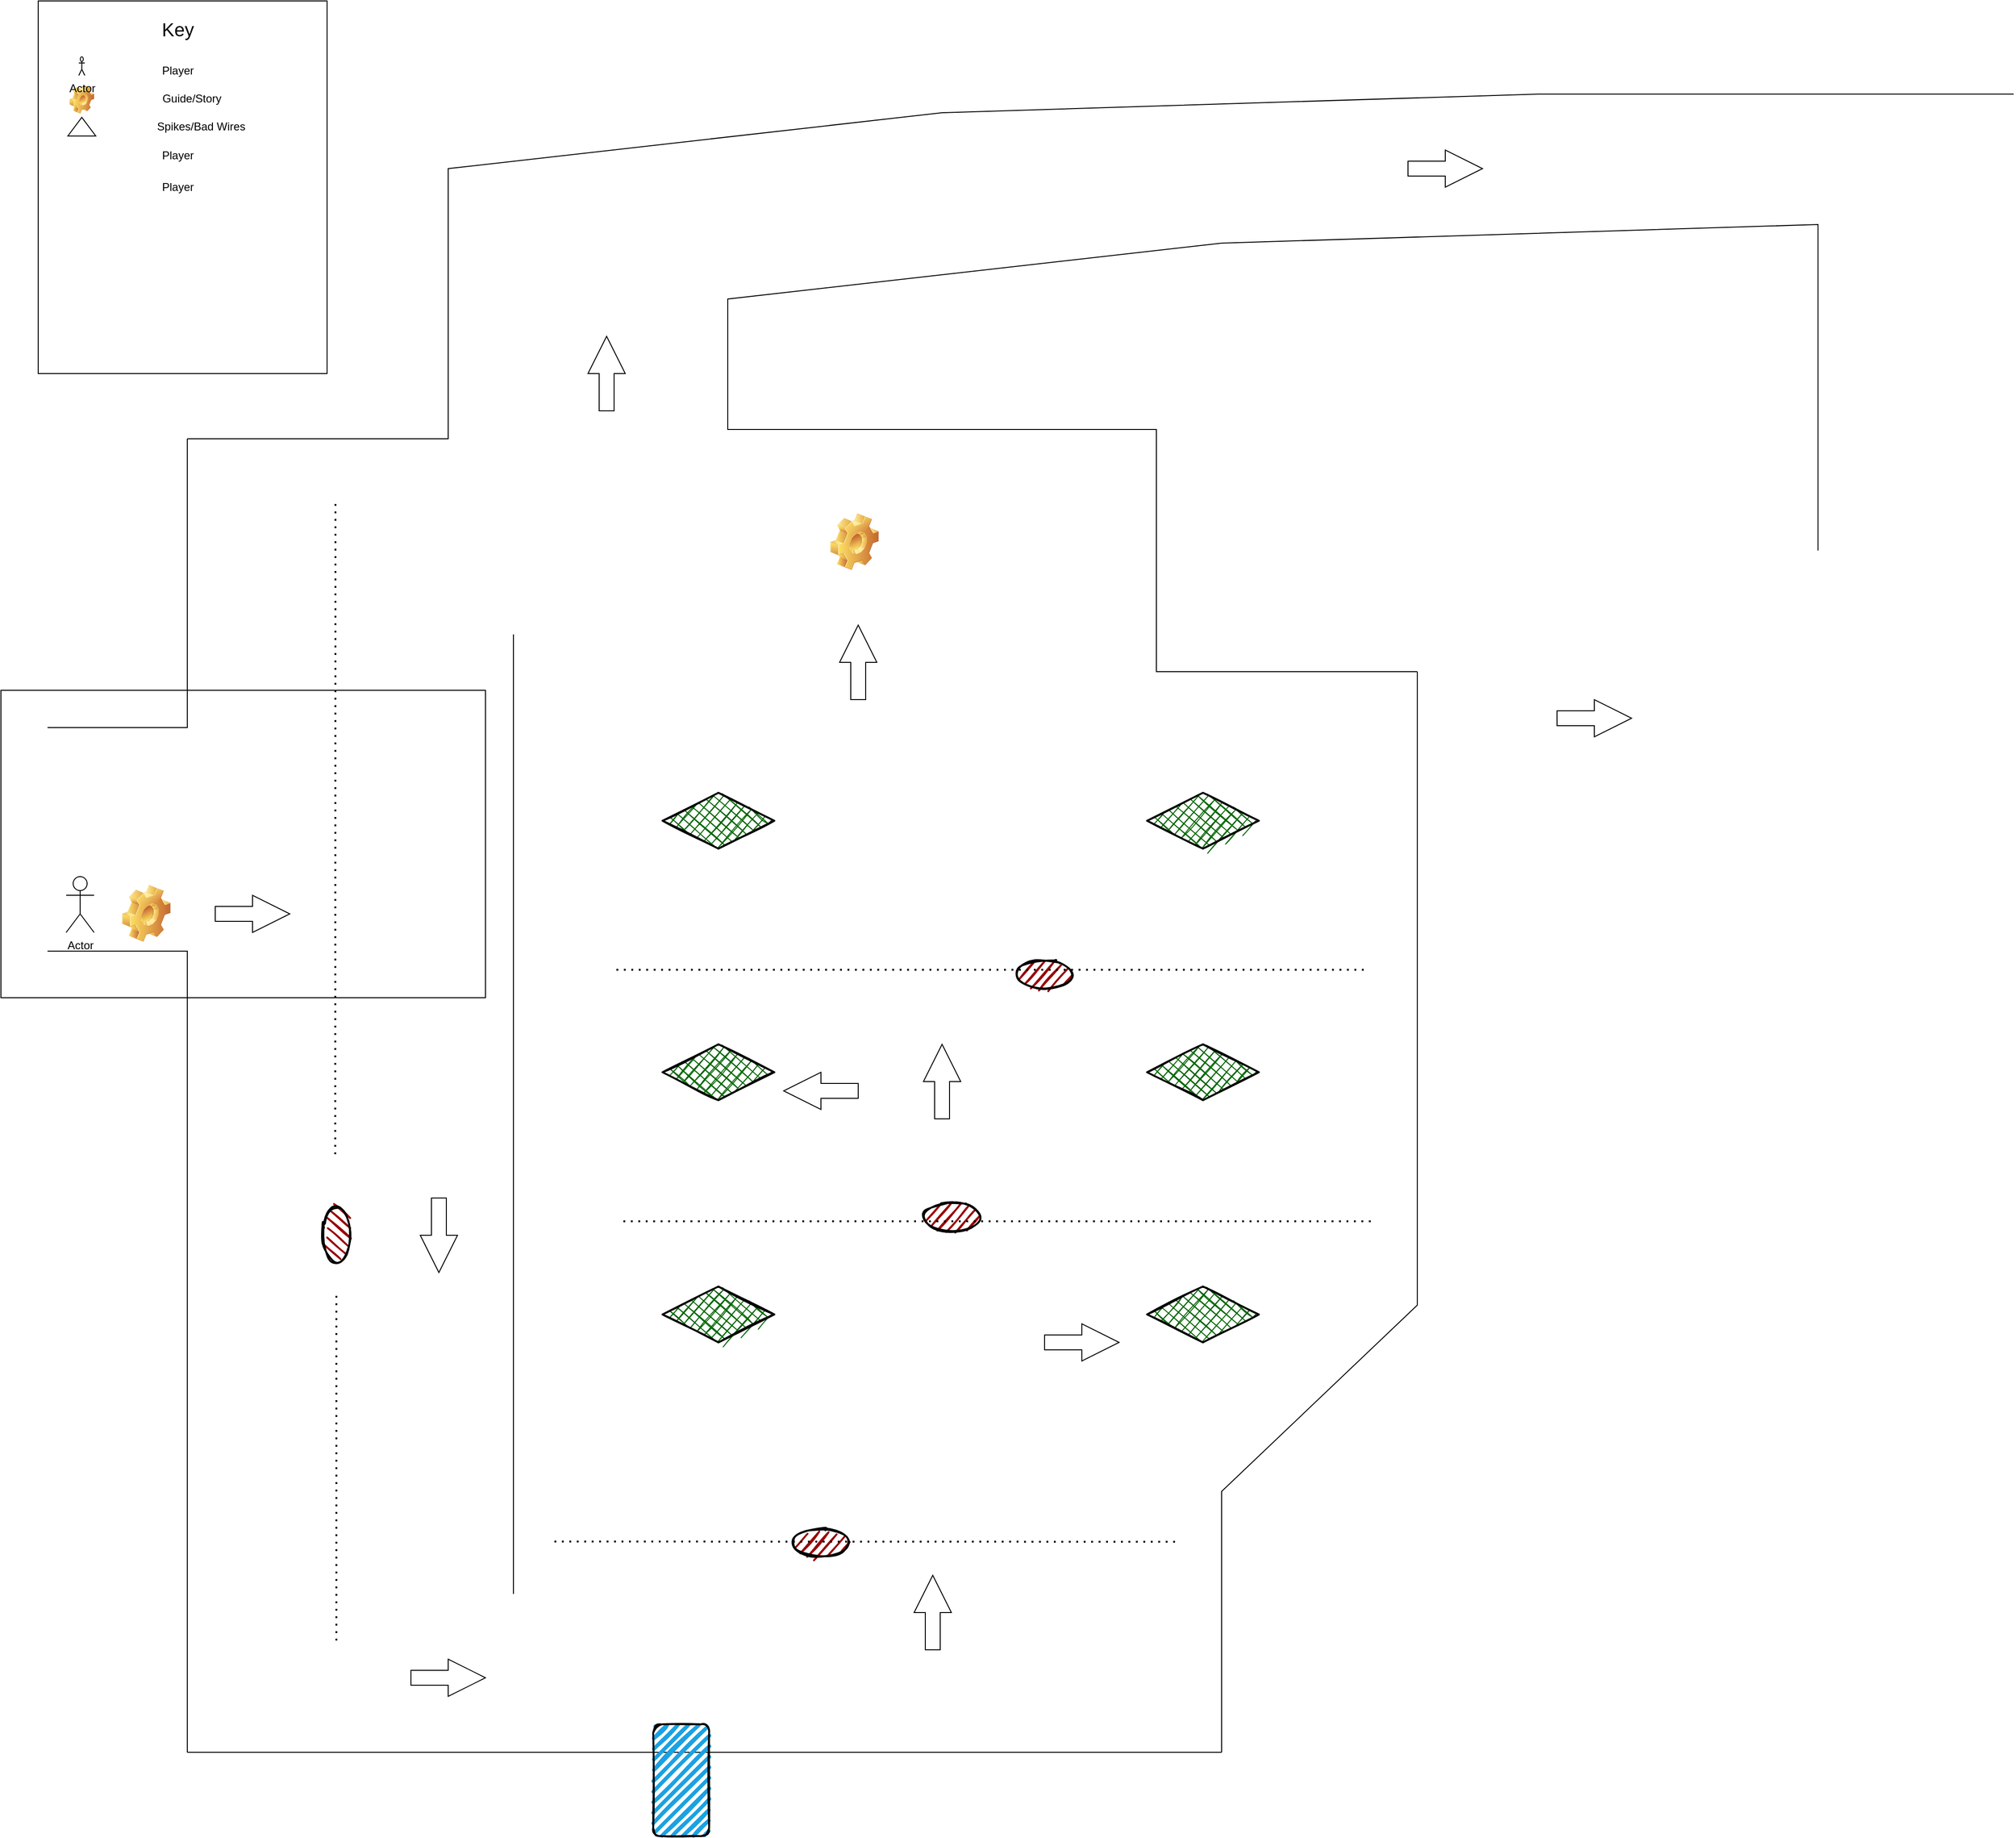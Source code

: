 <mxfile version="28.2.0">
  <diagram name="Page-1" id="zgL6Di7iJ0Y1lWAI3NUE">
    <mxGraphModel dx="4673" dy="434" grid="1" gridSize="10" guides="1" tooltips="1" connect="1" arrows="1" fold="1" page="1" pageScale="1" pageWidth="4000" pageHeight="2100" math="0" shadow="0">
      <root>
        <mxCell id="0" />
        <mxCell id="1" parent="0" />
        <mxCell id="pp7TLM8EPcdy0YVc-8Af-1" value="" style="rounded=0;whiteSpace=wrap;html=1;fillColor=none;strokeColor=light-dark(#000000,#FF1313);" parent="1" vertex="1">
          <mxGeometry x="-4000" y="780" width="520" height="330" as="geometry" />
        </mxCell>
        <mxCell id="pp7TLM8EPcdy0YVc-8Af-3" value="" style="endArrow=none;html=1;rounded=0;" parent="1" edge="1">
          <mxGeometry width="50" height="50" relative="1" as="geometry">
            <mxPoint x="-3950" y="820" as="sourcePoint" />
            <mxPoint x="-3800" y="510" as="targetPoint" />
            <Array as="points">
              <mxPoint x="-3800" y="820" />
            </Array>
          </mxGeometry>
        </mxCell>
        <mxCell id="pp7TLM8EPcdy0YVc-8Af-4" value="" style="endArrow=none;html=1;rounded=0;" parent="1" edge="1">
          <mxGeometry width="50" height="50" relative="1" as="geometry">
            <mxPoint x="-3950" y="1060" as="sourcePoint" />
            <mxPoint x="-3800" y="1920" as="targetPoint" />
            <Array as="points">
              <mxPoint x="-3800" y="1060" />
            </Array>
          </mxGeometry>
        </mxCell>
        <mxCell id="pp7TLM8EPcdy0YVc-8Af-5" value="" style="endArrow=none;html=1;rounded=0;" parent="1" edge="1">
          <mxGeometry width="50" height="50" relative="1" as="geometry">
            <mxPoint x="-3800" y="510" as="sourcePoint" />
            <mxPoint x="-3520" y="360" as="targetPoint" />
            <Array as="points">
              <mxPoint x="-3520" y="510" />
            </Array>
          </mxGeometry>
        </mxCell>
        <mxCell id="pp7TLM8EPcdy0YVc-8Af-6" value="Actor" style="shape=umlActor;verticalLabelPosition=bottom;verticalAlign=top;html=1;outlineConnect=0;" parent="1" vertex="1">
          <mxGeometry x="-3930" y="980" width="30" height="60" as="geometry" />
        </mxCell>
        <mxCell id="pp7TLM8EPcdy0YVc-8Af-7" value="" style="endArrow=none;html=1;rounded=0;" parent="1" edge="1">
          <mxGeometry width="50" height="50" relative="1" as="geometry">
            <mxPoint x="-3800" y="1920" as="sourcePoint" />
            <mxPoint x="-2690" y="1920" as="targetPoint" />
          </mxGeometry>
        </mxCell>
        <mxCell id="pp7TLM8EPcdy0YVc-8Af-8" value="" style="endArrow=none;html=1;rounded=0;" parent="1" edge="1">
          <mxGeometry width="50" height="50" relative="1" as="geometry">
            <mxPoint x="-2690" y="1920" as="sourcePoint" />
            <mxPoint x="-2480" y="760" as="targetPoint" />
            <Array as="points">
              <mxPoint x="-2690" y="1640" />
              <mxPoint x="-2480" y="1440" />
            </Array>
          </mxGeometry>
        </mxCell>
        <mxCell id="pp7TLM8EPcdy0YVc-8Af-9" value="" style="endArrow=none;html=1;rounded=0;" parent="1" edge="1">
          <mxGeometry width="50" height="50" relative="1" as="geometry">
            <mxPoint x="-2480" y="760" as="sourcePoint" />
            <mxPoint x="-2050" y="630" as="targetPoint" />
            <Array as="points">
              <mxPoint x="-2760" y="760" />
              <mxPoint x="-2760" y="500" />
              <mxPoint x="-3220" y="500" />
              <mxPoint x="-3220" y="360" />
              <mxPoint x="-2690" y="300" />
              <mxPoint x="-2050" y="280" />
            </Array>
          </mxGeometry>
        </mxCell>
        <mxCell id="pp7TLM8EPcdy0YVc-8Af-10" value="" style="endArrow=none;html=1;rounded=0;" parent="1" edge="1">
          <mxGeometry width="50" height="50" relative="1" as="geometry">
            <mxPoint x="-3520" y="360" as="sourcePoint" />
            <mxPoint x="-1840" y="140" as="targetPoint" />
            <Array as="points">
              <mxPoint x="-3520" y="360" />
              <mxPoint x="-3520" y="220" />
              <mxPoint x="-2990" y="160" />
              <mxPoint x="-2350" y="140" />
            </Array>
          </mxGeometry>
        </mxCell>
        <mxCell id="pp7TLM8EPcdy0YVc-8Af-11" value="" style="endArrow=none;html=1;rounded=0;" parent="1" edge="1">
          <mxGeometry width="50" height="50" relative="1" as="geometry">
            <mxPoint x="-3450" y="1670" as="sourcePoint" />
            <mxPoint x="-3450" y="1750" as="targetPoint" />
            <Array as="points">
              <mxPoint x="-3450" y="720" />
            </Array>
          </mxGeometry>
        </mxCell>
        <mxCell id="pp7TLM8EPcdy0YVc-8Af-12" value="" style="shape=image;html=1;verticalLabelPosition=bottom;verticalAlign=top;imageAspect=1;aspect=fixed;image=img/clipart/Gear_128x128.png" parent="1" vertex="1">
          <mxGeometry x="-3870" y="989" width="52" height="61" as="geometry" />
        </mxCell>
        <mxCell id="pp7TLM8EPcdy0YVc-8Af-13" value="" style="shape=image;html=1;verticalLabelPosition=bottom;verticalAlign=top;imageAspect=1;aspect=fixed;image=img/clipart/Gear_128x128.png" parent="1" vertex="1">
          <mxGeometry x="-3110" y="590" width="52" height="61" as="geometry" />
        </mxCell>
        <mxCell id="pp7TLM8EPcdy0YVc-8Af-14" value="" style="rhombus;whiteSpace=wrap;html=1;strokeWidth=2;fillWeight=-1;hachureGap=8;fillStyle=cross-hatch;fillColor=#006600;sketch=1;" parent="1" vertex="1">
          <mxGeometry x="-3290" y="890" width="120" height="60" as="geometry" />
        </mxCell>
        <mxCell id="pp7TLM8EPcdy0YVc-8Af-15" value="" style="rhombus;whiteSpace=wrap;html=1;strokeWidth=2;fillWeight=-1;hachureGap=8;fillStyle=cross-hatch;fillColor=#006600;sketch=1;" parent="1" vertex="1">
          <mxGeometry x="-2770" y="890" width="120" height="60" as="geometry" />
        </mxCell>
        <mxCell id="pp7TLM8EPcdy0YVc-8Af-16" value="" style="rhombus;whiteSpace=wrap;html=1;strokeWidth=2;fillWeight=-1;hachureGap=8;fillStyle=cross-hatch;fillColor=#006600;sketch=1;" parent="1" vertex="1">
          <mxGeometry x="-3290" y="1160" width="120" height="60" as="geometry" />
        </mxCell>
        <mxCell id="pp7TLM8EPcdy0YVc-8Af-17" value="" style="rhombus;whiteSpace=wrap;html=1;strokeWidth=2;fillWeight=-1;hachureGap=8;fillStyle=cross-hatch;fillColor=#006600;sketch=1;" parent="1" vertex="1">
          <mxGeometry x="-2770" y="1160" width="120" height="60" as="geometry" />
        </mxCell>
        <mxCell id="pp7TLM8EPcdy0YVc-8Af-18" value="" style="rhombus;whiteSpace=wrap;html=1;strokeWidth=2;fillWeight=-1;hachureGap=8;fillStyle=cross-hatch;fillColor=#006600;sketch=1;" parent="1" vertex="1">
          <mxGeometry x="-3290" y="1420" width="120" height="60" as="geometry" />
        </mxCell>
        <mxCell id="pp7TLM8EPcdy0YVc-8Af-19" value="" style="rhombus;whiteSpace=wrap;html=1;strokeWidth=2;fillWeight=-1;hachureGap=8;fillStyle=cross-hatch;fillColor=#006600;sketch=1;" parent="1" vertex="1">
          <mxGeometry x="-2770" y="1420" width="120" height="60" as="geometry" />
        </mxCell>
        <mxCell id="pp7TLM8EPcdy0YVc-8Af-22" value="" style="ellipse;whiteSpace=wrap;html=1;strokeWidth=2;fillWeight=2;hachureGap=8;fillColor=#990000;fillStyle=dots;sketch=1;" parent="1" vertex="1">
          <mxGeometry x="-3010" y="1330" width="60" height="30" as="geometry" />
        </mxCell>
        <mxCell id="pp7TLM8EPcdy0YVc-8Af-23" value="" style="ellipse;whiteSpace=wrap;html=1;strokeWidth=2;fillWeight=2;hachureGap=8;fillColor=#990000;fillStyle=dots;sketch=1;" parent="1" vertex="1">
          <mxGeometry x="-2910" y="1070" width="60" height="30" as="geometry" />
        </mxCell>
        <mxCell id="pp7TLM8EPcdy0YVc-8Af-24" value="" style="ellipse;whiteSpace=wrap;html=1;strokeWidth=2;fillWeight=2;hachureGap=8;fillColor=#990000;fillStyle=dots;sketch=1;" parent="1" vertex="1">
          <mxGeometry x="-3150" y="1680" width="60" height="30" as="geometry" />
        </mxCell>
        <mxCell id="pp7TLM8EPcdy0YVc-8Af-28" value="" style="rounded=1;whiteSpace=wrap;html=1;strokeWidth=2;fillWeight=4;hachureGap=8;hachureAngle=45;fillColor=#1ba1e2;sketch=1;rotation=90;" parent="1" vertex="1">
          <mxGeometry x="-3330" y="1920" width="120" height="60" as="geometry" />
        </mxCell>
        <mxCell id="pp7TLM8EPcdy0YVc-8Af-29" value="" style="ellipse;whiteSpace=wrap;html=1;strokeWidth=2;fillWeight=2;hachureGap=8;fillColor=#990000;fillStyle=dots;sketch=1;rotation=-90;" parent="1" vertex="1">
          <mxGeometry x="-3670" y="1350" width="60" height="30" as="geometry" />
        </mxCell>
        <mxCell id="pp7TLM8EPcdy0YVc-8Af-30" value="" style="endArrow=none;dashed=1;html=1;dashPattern=1 3;strokeWidth=2;rounded=0;" parent="1" edge="1">
          <mxGeometry width="50" height="50" relative="1" as="geometry">
            <mxPoint x="-3640" y="1430" as="sourcePoint" />
            <mxPoint x="-3640" y="1800" as="targetPoint" />
          </mxGeometry>
        </mxCell>
        <mxCell id="pp7TLM8EPcdy0YVc-8Af-31" value="" style="endArrow=none;dashed=1;html=1;dashPattern=1 3;strokeWidth=2;rounded=0;" parent="1" edge="1">
          <mxGeometry width="50" height="50" relative="1" as="geometry">
            <mxPoint x="-3641" y="580" as="sourcePoint" />
            <mxPoint x="-3641.25" y="1280" as="targetPoint" />
          </mxGeometry>
        </mxCell>
        <mxCell id="pp7TLM8EPcdy0YVc-8Af-32" value="" style="endArrow=none;dashed=1;html=1;dashPattern=1 3;strokeWidth=2;rounded=0;" parent="1" edge="1">
          <mxGeometry width="50" height="50" relative="1" as="geometry">
            <mxPoint x="-2530" y="1350" as="sourcePoint" />
            <mxPoint x="-3332.5" y="1350" as="targetPoint" />
          </mxGeometry>
        </mxCell>
        <mxCell id="pp7TLM8EPcdy0YVc-8Af-33" value="" style="endArrow=none;dashed=1;html=1;dashPattern=1 3;strokeWidth=2;rounded=0;" parent="1" edge="1">
          <mxGeometry width="50" height="50" relative="1" as="geometry">
            <mxPoint x="-2740" y="1694" as="sourcePoint" />
            <mxPoint x="-3410" y="1693.75" as="targetPoint" />
          </mxGeometry>
        </mxCell>
        <mxCell id="pp7TLM8EPcdy0YVc-8Af-34" value="" style="endArrow=none;dashed=1;html=1;dashPattern=1 3;strokeWidth=2;rounded=0;" parent="1" edge="1">
          <mxGeometry width="50" height="50" relative="1" as="geometry">
            <mxPoint x="-2537.5" y="1080" as="sourcePoint" />
            <mxPoint x="-3340" y="1080" as="targetPoint" />
          </mxGeometry>
        </mxCell>
        <mxCell id="pp7TLM8EPcdy0YVc-8Af-35" value="" style="html=1;shadow=0;dashed=0;align=center;verticalAlign=middle;shape=mxgraph.arrows2.arrow;dy=0.6;dx=40;notch=0;" parent="1" vertex="1">
          <mxGeometry x="-3770" y="1000" width="80" height="40" as="geometry" />
        </mxCell>
        <mxCell id="pp7TLM8EPcdy0YVc-8Af-41" value="" style="html=1;shadow=0;dashed=0;align=center;verticalAlign=middle;shape=mxgraph.arrows2.arrow;dy=0.6;dx=40;notch=0;rotation=90;" parent="1" vertex="1">
          <mxGeometry x="-3570" y="1345" width="80" height="40" as="geometry" />
        </mxCell>
        <mxCell id="pp7TLM8EPcdy0YVc-8Af-42" value="" style="html=1;shadow=0;dashed=0;align=center;verticalAlign=middle;shape=mxgraph.arrows2.arrow;dy=0.6;dx=40;notch=0;" parent="1" vertex="1">
          <mxGeometry x="-2330" y="790" width="80" height="40" as="geometry" />
        </mxCell>
        <mxCell id="pp7TLM8EPcdy0YVc-8Af-43" value="" style="html=1;shadow=0;dashed=0;align=center;verticalAlign=middle;shape=mxgraph.arrows2.arrow;dy=0.6;dx=40;notch=0;" parent="1" vertex="1">
          <mxGeometry x="-3560" y="1820" width="80" height="40" as="geometry" />
        </mxCell>
        <mxCell id="pp7TLM8EPcdy0YVc-8Af-44" value="" style="html=1;shadow=0;dashed=0;align=center;verticalAlign=middle;shape=mxgraph.arrows2.arrow;dy=0.6;dx=40;notch=0;rotation=-90;" parent="1" vertex="1">
          <mxGeometry x="-3040" y="1750" width="80" height="40" as="geometry" />
        </mxCell>
        <mxCell id="pp7TLM8EPcdy0YVc-8Af-45" value="" style="html=1;shadow=0;dashed=0;align=center;verticalAlign=middle;shape=mxgraph.arrows2.arrow;dy=0.6;dx=40;notch=0;rotation=-90;" parent="1" vertex="1">
          <mxGeometry x="-3030" y="1180" width="80" height="40" as="geometry" />
        </mxCell>
        <mxCell id="pp7TLM8EPcdy0YVc-8Af-46" value="" style="html=1;shadow=0;dashed=0;align=center;verticalAlign=middle;shape=mxgraph.arrows2.arrow;dy=0.6;dx=40;notch=0;" parent="1" vertex="1">
          <mxGeometry x="-2880" y="1460" width="80" height="40" as="geometry" />
        </mxCell>
        <mxCell id="pp7TLM8EPcdy0YVc-8Af-47" value="" style="html=1;shadow=0;dashed=0;align=center;verticalAlign=middle;shape=mxgraph.arrows2.arrow;dy=0.6;dx=40;notch=0;rotation=-180;" parent="1" vertex="1">
          <mxGeometry x="-3160" y="1190" width="80" height="40" as="geometry" />
        </mxCell>
        <mxCell id="pp7TLM8EPcdy0YVc-8Af-48" value="" style="html=1;shadow=0;dashed=0;align=center;verticalAlign=middle;shape=mxgraph.arrows2.arrow;dy=0.6;dx=40;notch=0;rotation=-90;" parent="1" vertex="1">
          <mxGeometry x="-3120" y="730" width="80" height="40" as="geometry" />
        </mxCell>
        <mxCell id="pp7TLM8EPcdy0YVc-8Af-49" value="" style="html=1;shadow=0;dashed=0;align=center;verticalAlign=middle;shape=mxgraph.arrows2.arrow;dy=0.6;dx=40;notch=0;rotation=-90;" parent="1" vertex="1">
          <mxGeometry x="-3390" y="420" width="80" height="40" as="geometry" />
        </mxCell>
        <mxCell id="pp7TLM8EPcdy0YVc-8Af-50" value="" style="html=1;shadow=0;dashed=0;align=center;verticalAlign=middle;shape=mxgraph.arrows2.arrow;dy=0.6;dx=40;notch=0;" parent="1" vertex="1">
          <mxGeometry x="-2490" y="200" width="80" height="40" as="geometry" />
        </mxCell>
        <mxCell id="SpKNN2W-1FVL2pdGVRqN-1" value="" style="rounded=0;whiteSpace=wrap;html=1;" vertex="1" parent="1">
          <mxGeometry x="-3960" y="40" width="310" height="400" as="geometry" />
        </mxCell>
        <mxCell id="SpKNN2W-1FVL2pdGVRqN-2" value="" style="shape=image;html=1;verticalLabelPosition=bottom;verticalAlign=top;imageAspect=1;aspect=fixed;image=img/clipart/Gear_128x128.png" vertex="1" parent="1">
          <mxGeometry x="-3926.43" y="130" width="26.43" height="31" as="geometry" />
        </mxCell>
        <mxCell id="SpKNN2W-1FVL2pdGVRqN-3" value="&lt;font style=&quot;font-size: 20px;&quot;&gt;Key&lt;/font&gt;" style="text;html=1;align=center;verticalAlign=middle;whiteSpace=wrap;rounded=0;" vertex="1" parent="1">
          <mxGeometry x="-3860" y="60" width="100" height="20" as="geometry" />
        </mxCell>
        <mxCell id="SpKNN2W-1FVL2pdGVRqN-4" value="Player" style="text;html=1;align=center;verticalAlign=middle;whiteSpace=wrap;rounded=0;" vertex="1" parent="1">
          <mxGeometry x="-3840" y="100" width="60" height="30" as="geometry" />
        </mxCell>
        <mxCell id="SpKNN2W-1FVL2pdGVRqN-6" value="Guide/Story" style="text;html=1;align=center;verticalAlign=middle;whiteSpace=wrap;rounded=0;" vertex="1" parent="1">
          <mxGeometry x="-3840" y="130" width="90" height="30" as="geometry" />
        </mxCell>
        <mxCell id="SpKNN2W-1FVL2pdGVRqN-7" value="Spikes/Bad Wires" style="text;html=1;align=center;verticalAlign=middle;whiteSpace=wrap;rounded=0;" vertex="1" parent="1">
          <mxGeometry x="-3840" y="160" width="110" height="30" as="geometry" />
        </mxCell>
        <mxCell id="SpKNN2W-1FVL2pdGVRqN-8" value="Player" style="text;html=1;align=center;verticalAlign=middle;whiteSpace=wrap;rounded=0;" vertex="1" parent="1">
          <mxGeometry x="-3840" y="191" width="60" height="30" as="geometry" />
        </mxCell>
        <mxCell id="SpKNN2W-1FVL2pdGVRqN-9" value="Player" style="text;html=1;align=center;verticalAlign=middle;whiteSpace=wrap;rounded=0;" vertex="1" parent="1">
          <mxGeometry x="-3840" y="225" width="60" height="30" as="geometry" />
        </mxCell>
        <mxCell id="SpKNN2W-1FVL2pdGVRqN-10" value="" style="triangle;whiteSpace=wrap;html=1;rotation=-90;" vertex="1" parent="1">
          <mxGeometry x="-3923.21" y="160" width="20" height="30" as="geometry" />
        </mxCell>
        <mxCell id="SpKNN2W-1FVL2pdGVRqN-11" value="Actor" style="shape=umlActor;verticalLabelPosition=bottom;verticalAlign=top;html=1;outlineConnect=0;" vertex="1" parent="1">
          <mxGeometry x="-3916.43" y="100" width="6.43" height="20" as="geometry" />
        </mxCell>
      </root>
    </mxGraphModel>
  </diagram>
</mxfile>
